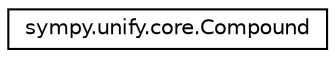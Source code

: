digraph "Graphical Class Hierarchy"
{
 // LATEX_PDF_SIZE
  edge [fontname="Helvetica",fontsize="10",labelfontname="Helvetica",labelfontsize="10"];
  node [fontname="Helvetica",fontsize="10",shape=record];
  rankdir="LR";
  Node0 [label="sympy.unify.core.Compound",height=0.2,width=0.4,color="black", fillcolor="white", style="filled",URL="$classsympy_1_1unify_1_1core_1_1Compound.html",tooltip=" "];
}
